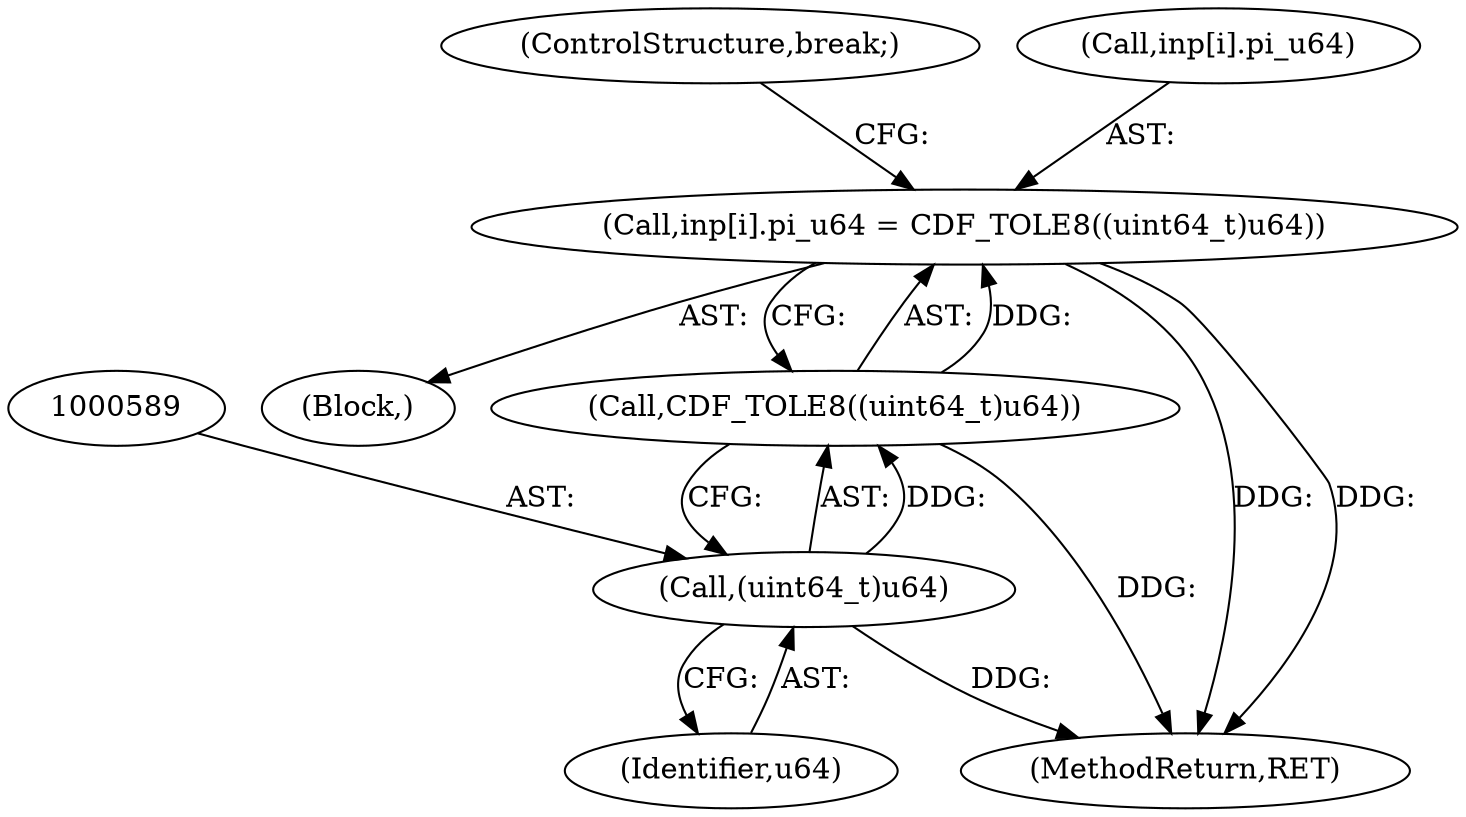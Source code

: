 digraph "0_php-src_0641e56be1af003aa02c7c6b0184466540637233@array" {
"1000581" [label="(Call,inp[i].pi_u64 = CDF_TOLE8((uint64_t)u64))"];
"1000587" [label="(Call,CDF_TOLE8((uint64_t)u64))"];
"1000588" [label="(Call,(uint64_t)u64)"];
"1000587" [label="(Call,CDF_TOLE8((uint64_t)u64))"];
"1000590" [label="(Identifier,u64)"];
"1000431" [label="(Block,)"];
"1000588" [label="(Call,(uint64_t)u64)"];
"1000591" [label="(ControlStructure,break;)"];
"1000581" [label="(Call,inp[i].pi_u64 = CDF_TOLE8((uint64_t)u64))"];
"1000883" [label="(MethodReturn,RET)"];
"1000582" [label="(Call,inp[i].pi_u64)"];
"1000581" -> "1000431"  [label="AST: "];
"1000581" -> "1000587"  [label="CFG: "];
"1000582" -> "1000581"  [label="AST: "];
"1000587" -> "1000581"  [label="AST: "];
"1000591" -> "1000581"  [label="CFG: "];
"1000581" -> "1000883"  [label="DDG: "];
"1000581" -> "1000883"  [label="DDG: "];
"1000587" -> "1000581"  [label="DDG: "];
"1000587" -> "1000588"  [label="CFG: "];
"1000588" -> "1000587"  [label="AST: "];
"1000587" -> "1000883"  [label="DDG: "];
"1000588" -> "1000587"  [label="DDG: "];
"1000588" -> "1000590"  [label="CFG: "];
"1000589" -> "1000588"  [label="AST: "];
"1000590" -> "1000588"  [label="AST: "];
"1000588" -> "1000883"  [label="DDG: "];
}
